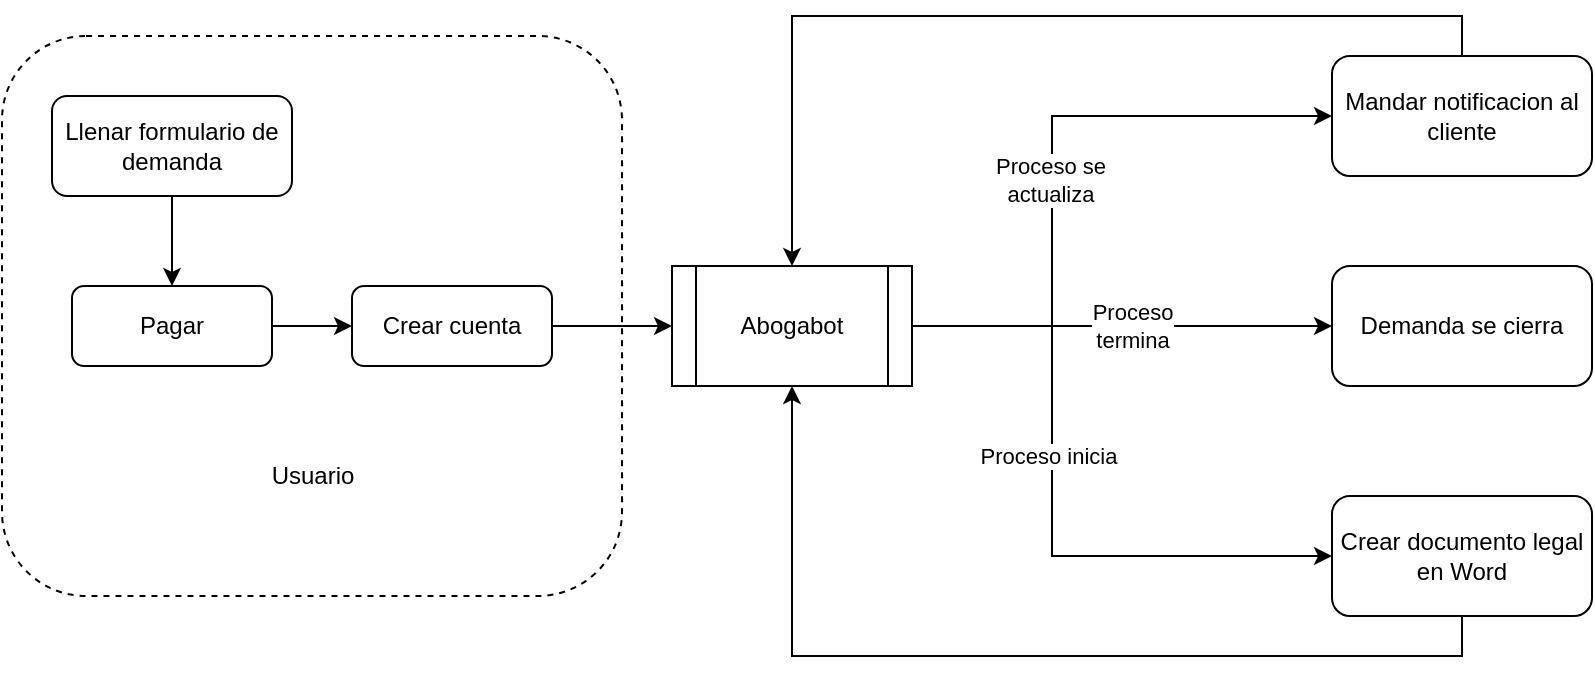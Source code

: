 <mxfile version="16.6.1" type="device"><diagram id="m2Vyh1m1eyL_654CaOvu" name="Page-1"><mxGraphModel dx="914" dy="1583" grid="1" gridSize="10" guides="1" tooltips="1" connect="1" arrows="1" fold="1" page="1" pageScale="1" pageWidth="827" pageHeight="1169" math="0" shadow="0"><root><mxCell id="0"/><mxCell id="1" parent="0"/><mxCell id="KKnQc8xr-J3nDeylZOTH-16" style="edgeStyle=orthogonalEdgeStyle;rounded=0;orthogonalLoop=1;jettySize=auto;html=1;exitX=1;exitY=0.5;exitDx=0;exitDy=0;entryX=0;entryY=0.5;entryDx=0;entryDy=0;" edge="1" parent="1" source="KKnQc8xr-J3nDeylZOTH-2" target="KKnQc8xr-J3nDeylZOTH-11"><mxGeometry relative="1" as="geometry"/></mxCell><mxCell id="KKnQc8xr-J3nDeylZOTH-18" value="Proceso &lt;br&gt;termina" style="edgeLabel;html=1;align=center;verticalAlign=middle;resizable=0;points=[];" vertex="1" connectable="0" parent="KKnQc8xr-J3nDeylZOTH-16"><mxGeometry x="0.194" relative="1" as="geometry"><mxPoint x="-16" as="offset"/></mxGeometry></mxCell><mxCell id="KKnQc8xr-J3nDeylZOTH-17" style="edgeStyle=orthogonalEdgeStyle;rounded=0;orthogonalLoop=1;jettySize=auto;html=1;entryX=0;entryY=0.5;entryDx=0;entryDy=0;exitX=1;exitY=0.5;exitDx=0;exitDy=0;" edge="1" parent="1" source="KKnQc8xr-J3nDeylZOTH-2" target="KKnQc8xr-J3nDeylZOTH-4"><mxGeometry relative="1" as="geometry"><Array as="points"><mxPoint x="530" y="135"/><mxPoint x="530" y="30"/></Array></mxGeometry></mxCell><mxCell id="KKnQc8xr-J3nDeylZOTH-19" value="Proceso se &lt;br&gt;actualiza" style="edgeLabel;html=1;align=center;verticalAlign=middle;resizable=0;points=[];" vertex="1" connectable="0" parent="KKnQc8xr-J3nDeylZOTH-17"><mxGeometry x="0.108" y="1" relative="1" as="geometry"><mxPoint y="31" as="offset"/></mxGeometry></mxCell><mxCell id="KKnQc8xr-J3nDeylZOTH-24" style="edgeStyle=orthogonalEdgeStyle;rounded=0;orthogonalLoop=1;jettySize=auto;html=1;exitX=1;exitY=0.5;exitDx=0;exitDy=0;entryX=0;entryY=0.5;entryDx=0;entryDy=0;" edge="1" parent="1" source="KKnQc8xr-J3nDeylZOTH-2" target="KKnQc8xr-J3nDeylZOTH-21"><mxGeometry relative="1" as="geometry"><Array as="points"><mxPoint x="530" y="135"/><mxPoint x="530" y="250"/></Array></mxGeometry></mxCell><mxCell id="KKnQc8xr-J3nDeylZOTH-25" value="Proceso inicia" style="edgeLabel;html=1;align=center;verticalAlign=middle;resizable=0;points=[];" vertex="1" connectable="0" parent="KKnQc8xr-J3nDeylZOTH-24"><mxGeometry x="-0.136" y="-2" relative="1" as="geometry"><mxPoint y="-6" as="offset"/></mxGeometry></mxCell><mxCell id="KKnQc8xr-J3nDeylZOTH-2" value="Abogabot" style="shape=process;whiteSpace=wrap;html=1;backgroundOutline=1;" vertex="1" parent="1"><mxGeometry x="340" y="105" width="120" height="60" as="geometry"/></mxCell><mxCell id="KKnQc8xr-J3nDeylZOTH-8" value="" style="edgeStyle=orthogonalEdgeStyle;rounded=0;orthogonalLoop=1;jettySize=auto;html=1;" edge="1" parent="1" source="KKnQc8xr-J3nDeylZOTH-3" target="KKnQc8xr-J3nDeylZOTH-5"><mxGeometry relative="1" as="geometry"/></mxCell><mxCell id="KKnQc8xr-J3nDeylZOTH-3" value="Llenar formulario de demanda" style="rounded=1;whiteSpace=wrap;html=1;" vertex="1" parent="1"><mxGeometry x="30" y="20" width="120" height="50" as="geometry"/></mxCell><mxCell id="KKnQc8xr-J3nDeylZOTH-20" style="edgeStyle=orthogonalEdgeStyle;rounded=0;orthogonalLoop=1;jettySize=auto;html=1;exitX=0.5;exitY=0;exitDx=0;exitDy=0;" edge="1" parent="1" source="KKnQc8xr-J3nDeylZOTH-4" target="KKnQc8xr-J3nDeylZOTH-2"><mxGeometry relative="1" as="geometry"/></mxCell><mxCell id="KKnQc8xr-J3nDeylZOTH-4" value="Mandar notificacion al cliente" style="rounded=1;whiteSpace=wrap;html=1;" vertex="1" parent="1"><mxGeometry x="670" width="130" height="60" as="geometry"/></mxCell><mxCell id="KKnQc8xr-J3nDeylZOTH-9" value="" style="edgeStyle=orthogonalEdgeStyle;rounded=0;orthogonalLoop=1;jettySize=auto;html=1;" edge="1" parent="1" source="KKnQc8xr-J3nDeylZOTH-5" target="KKnQc8xr-J3nDeylZOTH-6"><mxGeometry relative="1" as="geometry"/></mxCell><mxCell id="KKnQc8xr-J3nDeylZOTH-5" value="Pagar" style="rounded=1;whiteSpace=wrap;html=1;" vertex="1" parent="1"><mxGeometry x="40" y="115" width="100" height="40" as="geometry"/></mxCell><mxCell id="KKnQc8xr-J3nDeylZOTH-10" value="" style="edgeStyle=orthogonalEdgeStyle;rounded=0;orthogonalLoop=1;jettySize=auto;html=1;" edge="1" parent="1" source="KKnQc8xr-J3nDeylZOTH-6" target="KKnQc8xr-J3nDeylZOTH-2"><mxGeometry relative="1" as="geometry"/></mxCell><mxCell id="KKnQc8xr-J3nDeylZOTH-6" value="Crear cuenta" style="rounded=1;whiteSpace=wrap;html=1;" vertex="1" parent="1"><mxGeometry x="180" y="115" width="100" height="40" as="geometry"/></mxCell><mxCell id="KKnQc8xr-J3nDeylZOTH-11" value="Demanda se cierra" style="rounded=1;whiteSpace=wrap;html=1;" vertex="1" parent="1"><mxGeometry x="670" y="105" width="130" height="60" as="geometry"/></mxCell><mxCell id="KKnQc8xr-J3nDeylZOTH-12" value="" style="rounded=1;whiteSpace=wrap;html=1;fillColor=none;dashed=1;" vertex="1" parent="1"><mxGeometry x="5" y="-10" width="310" height="280" as="geometry"/></mxCell><mxCell id="KKnQc8xr-J3nDeylZOTH-13" value="Usuario" style="text;html=1;align=center;verticalAlign=middle;resizable=0;points=[];autosize=1;strokeColor=none;fillColor=none;" vertex="1" parent="1"><mxGeometry x="130" y="200" width="60" height="20" as="geometry"/></mxCell><mxCell id="KKnQc8xr-J3nDeylZOTH-26" style="edgeStyle=orthogonalEdgeStyle;rounded=0;orthogonalLoop=1;jettySize=auto;html=1;exitX=0.5;exitY=1;exitDx=0;exitDy=0;" edge="1" parent="1" source="KKnQc8xr-J3nDeylZOTH-21" target="KKnQc8xr-J3nDeylZOTH-2"><mxGeometry relative="1" as="geometry"><mxPoint x="735" y="290" as="sourcePoint"/></mxGeometry></mxCell><mxCell id="KKnQc8xr-J3nDeylZOTH-21" value="Crear documento legal en Word" style="rounded=1;whiteSpace=wrap;html=1;" vertex="1" parent="1"><mxGeometry x="670" y="220" width="130" height="60" as="geometry"/></mxCell></root></mxGraphModel></diagram></mxfile>